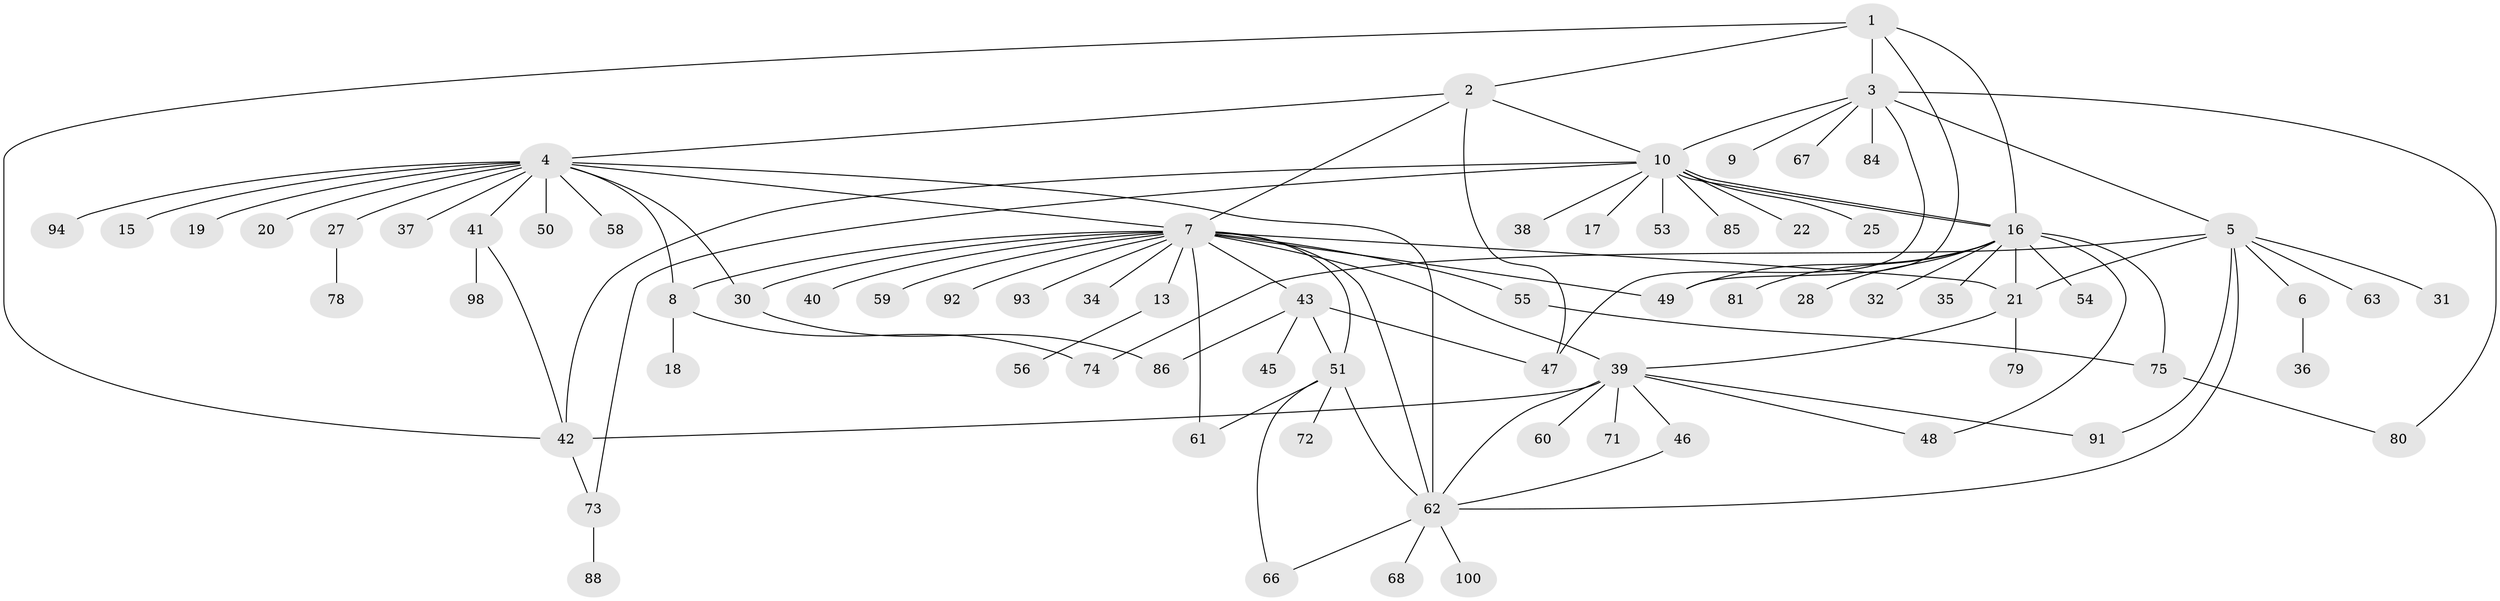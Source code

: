 // original degree distribution, {6: 0.05, 9: 0.02, 4: 0.06, 8: 0.02, 3: 0.09, 20: 0.01, 2: 0.24, 13: 0.02, 1: 0.48, 7: 0.01}
// Generated by graph-tools (version 1.1) at 2025/11/02/21/25 10:11:08]
// undirected, 74 vertices, 104 edges
graph export_dot {
graph [start="1"]
  node [color=gray90,style=filled];
  1 [super="+90"];
  2 [super="+69"];
  3 [super="+26"];
  4 [super="+12"];
  5 [super="+11"];
  6 [super="+70"];
  7 [super="+33"];
  8 [super="+64"];
  9 [super="+14"];
  10 [super="+24"];
  13;
  15 [super="+99"];
  16 [super="+23"];
  17;
  18 [super="+44"];
  19 [super="+82"];
  20;
  21 [super="+29"];
  22;
  25;
  27;
  28 [super="+76"];
  30 [super="+83"];
  31;
  32;
  34;
  35;
  36;
  37;
  38;
  39 [super="+52"];
  40;
  41 [super="+95"];
  42 [super="+96"];
  43 [super="+57"];
  45;
  46;
  47 [super="+77"];
  48;
  49 [super="+87"];
  50;
  51 [super="+65"];
  53;
  54;
  55;
  56;
  58;
  59;
  60;
  61;
  62 [super="+89"];
  63;
  66;
  67;
  68;
  71;
  72;
  73;
  74;
  75 [super="+97"];
  78;
  79;
  80;
  81;
  84;
  85;
  86;
  88;
  91;
  92;
  93;
  94;
  98;
  100;
  1 -- 2;
  1 -- 3;
  1 -- 42;
  1 -- 16;
  1 -- 49;
  2 -- 4;
  2 -- 7;
  2 -- 10;
  2 -- 47;
  3 -- 5;
  3 -- 9;
  3 -- 10;
  3 -- 67;
  3 -- 80;
  3 -- 84;
  3 -- 47;
  4 -- 30;
  4 -- 58;
  4 -- 37;
  4 -- 7;
  4 -- 8;
  4 -- 41;
  4 -- 15;
  4 -- 50;
  4 -- 19;
  4 -- 20;
  4 -- 62 [weight=2];
  4 -- 27;
  4 -- 94;
  5 -- 6;
  5 -- 31;
  5 -- 62;
  5 -- 63;
  5 -- 74;
  5 -- 91;
  5 -- 21;
  6 -- 36;
  7 -- 8;
  7 -- 13;
  7 -- 21;
  7 -- 34;
  7 -- 40;
  7 -- 43;
  7 -- 51;
  7 -- 55;
  7 -- 59;
  7 -- 61;
  7 -- 62;
  7 -- 92;
  7 -- 93;
  7 -- 39;
  7 -- 49;
  7 -- 30;
  8 -- 18;
  8 -- 74;
  10 -- 16;
  10 -- 16;
  10 -- 17;
  10 -- 22;
  10 -- 25;
  10 -- 38;
  10 -- 42;
  10 -- 53;
  10 -- 73;
  10 -- 85;
  13 -- 56;
  16 -- 32;
  16 -- 49;
  16 -- 54;
  16 -- 75;
  16 -- 48;
  16 -- 81;
  16 -- 35;
  16 -- 28;
  16 -- 21;
  21 -- 79;
  21 -- 39;
  27 -- 78;
  30 -- 86;
  39 -- 46;
  39 -- 91;
  39 -- 48;
  39 -- 71;
  39 -- 42;
  39 -- 60;
  39 -- 62;
  41 -- 98;
  41 -- 42;
  42 -- 73;
  43 -- 45;
  43 -- 51;
  43 -- 86;
  43 -- 47;
  46 -- 62;
  51 -- 61;
  51 -- 62;
  51 -- 66;
  51 -- 72;
  55 -- 75;
  62 -- 66;
  62 -- 68;
  62 -- 100;
  73 -- 88;
  75 -- 80;
}
